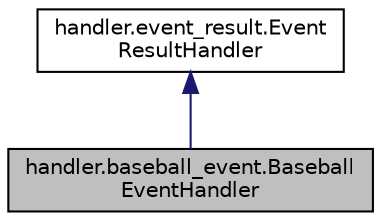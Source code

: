 digraph "handler.baseball_event.BaseballEventHandler"
{
  edge [fontname="Helvetica",fontsize="10",labelfontname="Helvetica",labelfontsize="10"];
  node [fontname="Helvetica",fontsize="10",shape=record];
  Node0 [label="handler.baseball_event.Baseball\lEventHandler",height=0.2,width=0.4,color="black", fillcolor="grey75", style="filled", fontcolor="black"];
  Node1 -> Node0 [dir="back",color="midnightblue",fontsize="10",style="solid",fontname="Helvetica"];
  Node1 [label="handler.event_result.Event\lResultHandler",height=0.2,width=0.4,color="black", fillcolor="white", style="filled",URL="$classhandler_1_1event__result_1_1_event_result_handler.html"];
}
